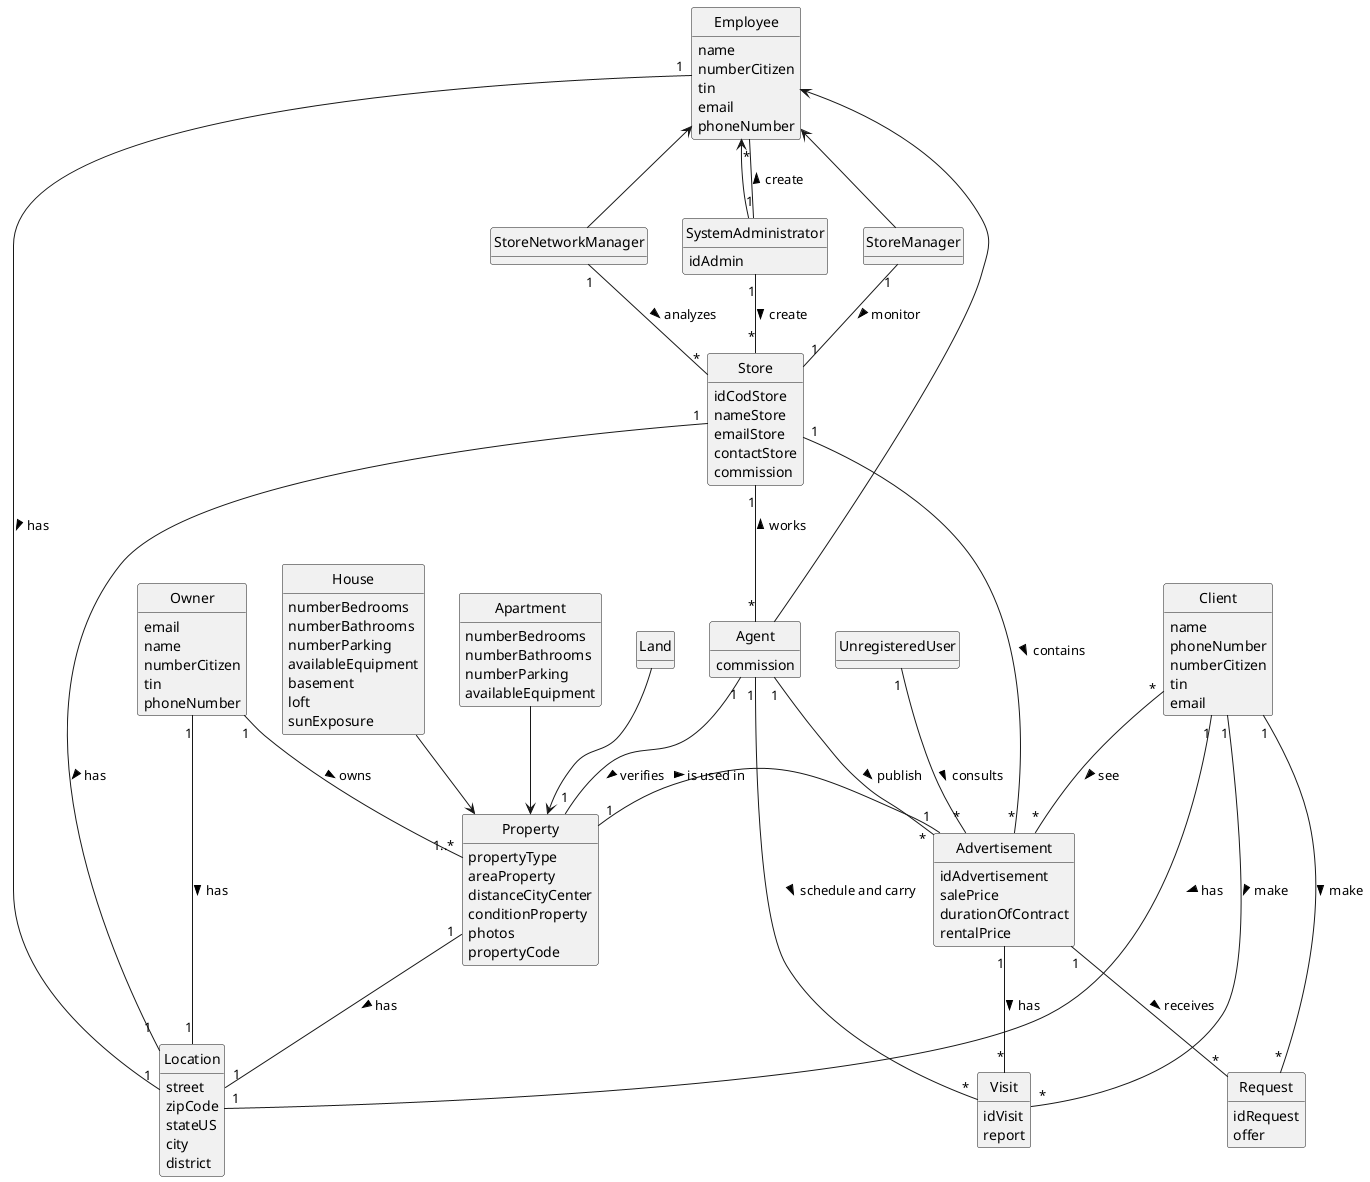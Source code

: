 @startuml
'https://plantuml.com/class-diagram
skinparam monochrome true
skinparam packageStyle rectangle
skinparam shadowing false
hide circle
hide methods


class Employee{
    name
    numberCitizen
    tin
    email
    phoneNumber
}

class Client {
    name
    phoneNumber
    numberCitizen
    tin
    email
}

class Owner {
    email
    name
    numberCitizen
    tin
    phoneNumber
}

class Agent {
    commission
}

class Advertisement {
    idAdvertisement
    salePrice
    durationOfContract
    rentalPrice
}

class Property{
    propertyType
    areaProperty
    distanceCityCenter
    conditionProperty
    photos
    propertyCode
}

class House {
    numberBedrooms
    numberBathrooms
    numberParking
    availableEquipment
    basement
    loft
    sunExposure
}

class Apartment{
    numberBedrooms
    numberBathrooms
    numberParking
    availableEquipment
}

class Land

class Store{
    idCodStore
    nameStore
    emailStore
    contactStore
    commission
}

class Visit{
    idVisit
    report
}

class Location {
    street
    zipCode
    stateUS
    city
    district
}

class StoreManager {
}

class StoreNetworkManager {
}

class Request{
    idRequest
    offer
}

class SystemAdministrator{
    idAdmin
}

class UnregisteredUser

Owner "1" -- "1..*" Property: owns >
Agent "1" -- "*" Advertisement: publish >
House --> Property
Apartment --> Property
Land -->  Property
Store "1" -- "*" Agent: works <
StoreManager "1" -- "1" Store:  monitor >
Property "1" -- "1" Location: has >
StoreNetworkManager "1" -- "*" Store:  analyzes >
Employee <-- Agent
Employee <-- StoreManager
Employee <-- StoreNetworkManager
Advertisement"1" -- "*"Request: receives >
Client"1" -- "*"Request: make >
Store"1" -- "1"Location: has >
Advertisement "1" -- "*" Visit: has >
Client "1" -- "*" Visit: make >
Agent "1" -- "*" Visit: schedule and carry >
Property "1" - "1" Advertisement: is used in >
Client "1" -- "1" Location: has >
Employee "1" -- "1" Location: has >
Owner "1" -- "1" Location: has >
Agent "1" -- "1" Property: verifies >
Store "1" -- "*" Advertisement: contains >
UnregisteredUser "1" -- "*" Advertisement: consults >
SystemAdministrator "1" -- "*" Store: create >
SystemAdministrator "1" -- "*" Employee: create >
Client "*" -- "*" Advertisement: see >
Employee <-- SystemAdministrator

@enduml